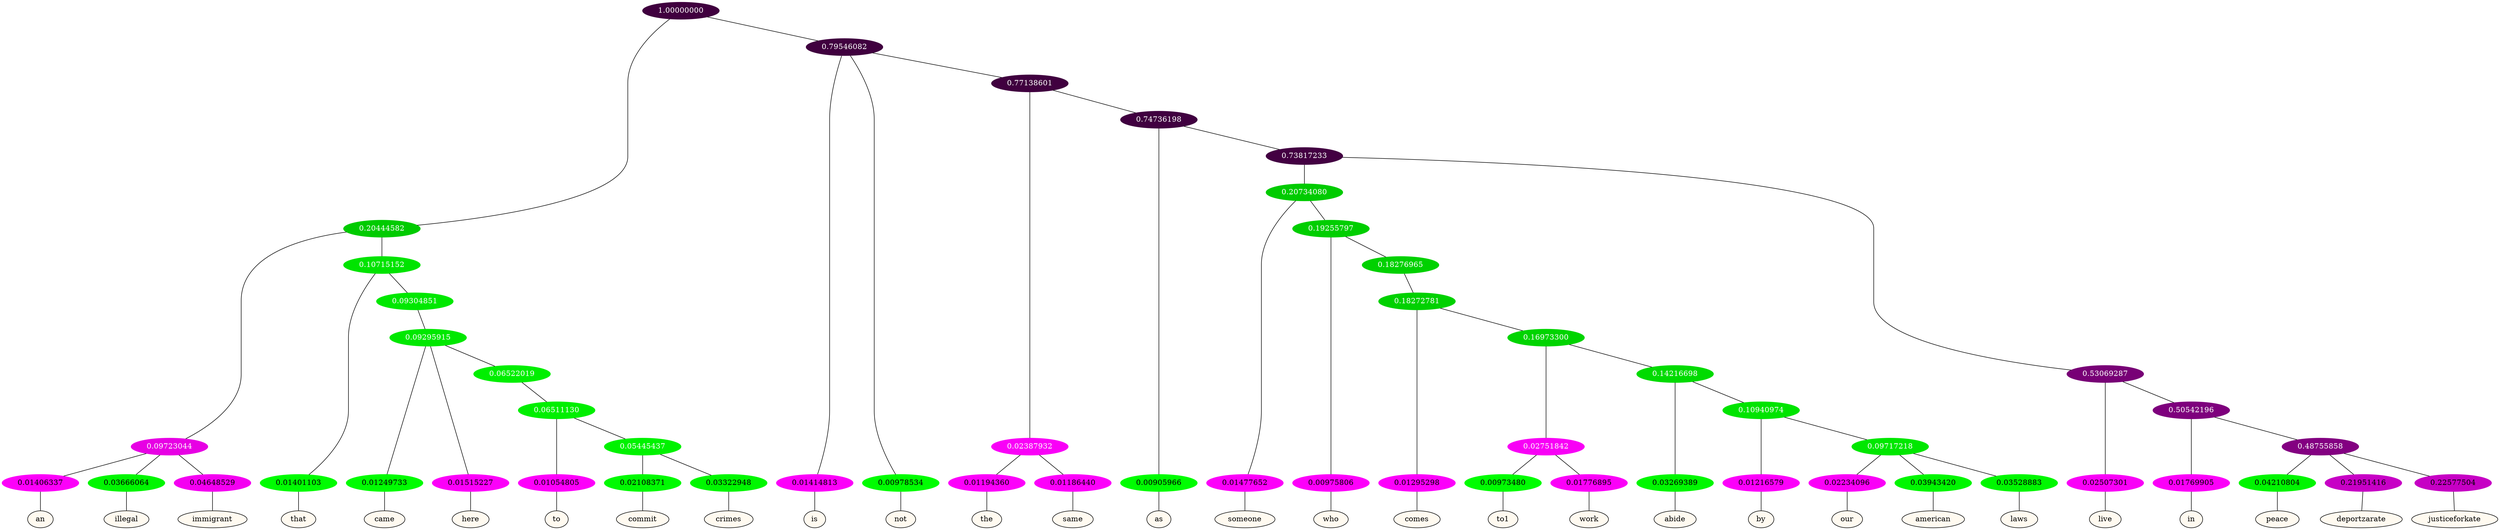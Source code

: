 graph {
	node [format=png height=0.15 nodesep=0.001 ordering=out overlap=prism overlap_scaling=0.01 ranksep=0.001 ratio=0.2 style=filled width=0.15]
	{
		rank=same
		a_w_8 [label=an color=black fillcolor=floralwhite style="filled,solid"]
		a_w_9 [label=illegal color=black fillcolor=floralwhite style="filled,solid"]
		a_w_10 [label=immigrant color=black fillcolor=floralwhite style="filled,solid"]
		a_w_11 [label=that color=black fillcolor=floralwhite style="filled,solid"]
		a_w_20 [label=came color=black fillcolor=floralwhite style="filled,solid"]
		a_w_21 [label=here color=black fillcolor=floralwhite style="filled,solid"]
		a_w_30 [label=to color=black fillcolor=floralwhite style="filled,solid"]
		a_w_36 [label=commit color=black fillcolor=floralwhite style="filled,solid"]
		a_w_37 [label=crimes color=black fillcolor=floralwhite style="filled,solid"]
		a_w_5 [label=is color=black fillcolor=floralwhite style="filled,solid"]
		a_w_6 [label=not color=black fillcolor=floralwhite style="filled,solid"]
		a_w_16 [label=the color=black fillcolor=floralwhite style="filled,solid"]
		a_w_17 [label=same color=black fillcolor=floralwhite style="filled,solid"]
		a_w_18 [label=as color=black fillcolor=floralwhite style="filled,solid"]
		a_w_26 [label=someone color=black fillcolor=floralwhite style="filled,solid"]
		a_w_32 [label=who color=black fillcolor=floralwhite style="filled,solid"]
		a_w_42 [label=comes color=black fillcolor=floralwhite style="filled,solid"]
		a_w_46 [label=to1 color=black fillcolor=floralwhite style="filled,solid"]
		a_w_47 [label=work color=black fillcolor=floralwhite style="filled,solid"]
		a_w_48 [label=abide color=black fillcolor=floralwhite style="filled,solid"]
		a_w_50 [label=by color=black fillcolor=floralwhite style="filled,solid"]
		a_w_52 [label=our color=black fillcolor=floralwhite style="filled,solid"]
		a_w_53 [label=american color=black fillcolor=floralwhite style="filled,solid"]
		a_w_54 [label=laws color=black fillcolor=floralwhite style="filled,solid"]
		a_w_28 [label=live color=black fillcolor=floralwhite style="filled,solid"]
		a_w_34 [label=in color=black fillcolor=floralwhite style="filled,solid"]
		a_w_39 [label=peace color=black fillcolor=floralwhite style="filled,solid"]
		a_w_40 [label=deportzarate color=black fillcolor=floralwhite style="filled,solid"]
		a_w_41 [label=justiceforkate color=black fillcolor=floralwhite style="filled,solid"]
	}
	a_n_8 -- a_w_8
	a_n_9 -- a_w_9
	a_n_10 -- a_w_10
	a_n_11 -- a_w_11
	a_n_20 -- a_w_20
	a_n_21 -- a_w_21
	a_n_30 -- a_w_30
	a_n_36 -- a_w_36
	a_n_37 -- a_w_37
	a_n_5 -- a_w_5
	a_n_6 -- a_w_6
	a_n_16 -- a_w_16
	a_n_17 -- a_w_17
	a_n_18 -- a_w_18
	a_n_26 -- a_w_26
	a_n_32 -- a_w_32
	a_n_42 -- a_w_42
	a_n_46 -- a_w_46
	a_n_47 -- a_w_47
	a_n_48 -- a_w_48
	a_n_50 -- a_w_50
	a_n_52 -- a_w_52
	a_n_53 -- a_w_53
	a_n_54 -- a_w_54
	a_n_28 -- a_w_28
	a_n_34 -- a_w_34
	a_n_39 -- a_w_39
	a_n_40 -- a_w_40
	a_n_41 -- a_w_41
	{
		rank=same
		a_n_8 [label=0.01406337 color="0.835 1.000 0.986" fontcolor=black]
		a_n_9 [label=0.03666064 color="0.334 1.000 0.963" fontcolor=black]
		a_n_10 [label=0.04648529 color="0.835 1.000 0.954" fontcolor=black]
		a_n_11 [label=0.01401103 color="0.334 1.000 0.986" fontcolor=black]
		a_n_20 [label=0.01249733 color="0.334 1.000 0.988" fontcolor=black]
		a_n_21 [label=0.01515227 color="0.835 1.000 0.985" fontcolor=black]
		a_n_30 [label=0.01054805 color="0.835 1.000 0.989" fontcolor=black]
		a_n_36 [label=0.02108371 color="0.334 1.000 0.979" fontcolor=black]
		a_n_37 [label=0.03322948 color="0.334 1.000 0.967" fontcolor=black]
		a_n_5 [label=0.01414813 color="0.835 1.000 0.986" fontcolor=black]
		a_n_6 [label=0.00978534 color="0.334 1.000 0.990" fontcolor=black]
		a_n_16 [label=0.01194360 color="0.835 1.000 0.988" fontcolor=black]
		a_n_17 [label=0.01186440 color="0.835 1.000 0.988" fontcolor=black]
		a_n_18 [label=0.00905966 color="0.334 1.000 0.991" fontcolor=black]
		a_n_26 [label=0.01477652 color="0.835 1.000 0.985" fontcolor=black]
		a_n_32 [label=0.00975806 color="0.835 1.000 0.990" fontcolor=black]
		a_n_42 [label=0.01295298 color="0.835 1.000 0.987" fontcolor=black]
		a_n_46 [label=0.00973480 color="0.334 1.000 0.990" fontcolor=black]
		a_n_47 [label=0.01776895 color="0.835 1.000 0.982" fontcolor=black]
		a_n_48 [label=0.03269389 color="0.334 1.000 0.967" fontcolor=black]
		a_n_50 [label=0.01216579 color="0.835 1.000 0.988" fontcolor=black]
		a_n_52 [label=0.02234096 color="0.835 1.000 0.978" fontcolor=black]
		a_n_53 [label=0.03943420 color="0.334 1.000 0.961" fontcolor=black]
		a_n_54 [label=0.03528883 color="0.334 1.000 0.965" fontcolor=black]
		a_n_28 [label=0.02507301 color="0.835 1.000 0.975" fontcolor=black]
		a_n_34 [label=0.01769905 color="0.835 1.000 0.982" fontcolor=black]
		a_n_39 [label=0.04210804 color="0.334 1.000 0.958" fontcolor=black]
		a_n_40 [label=0.21951416 color="0.835 1.000 0.780" fontcolor=black]
		a_n_41 [label=0.22577504 color="0.835 1.000 0.774" fontcolor=black]
	}
	a_n_0 [label=1.00000000 color="0.835 1.000 0.250" fontcolor=grey99]
	a_n_1 [label=0.20444582 color="0.334 1.000 0.796" fontcolor=grey99]
	a_n_0 -- a_n_1
	a_n_2 [label=0.79546082 color="0.835 1.000 0.250" fontcolor=grey99]
	a_n_0 -- a_n_2
	a_n_3 [label=0.09723044 color="0.835 1.000 0.903" fontcolor=grey99]
	a_n_1 -- a_n_3
	a_n_4 [label=0.10715152 color="0.334 1.000 0.893" fontcolor=grey99]
	a_n_1 -- a_n_4
	a_n_2 -- a_n_5
	a_n_2 -- a_n_6
	a_n_7 [label=0.77138601 color="0.835 1.000 0.250" fontcolor=grey99]
	a_n_2 -- a_n_7
	a_n_3 -- a_n_8
	a_n_3 -- a_n_9
	a_n_3 -- a_n_10
	a_n_4 -- a_n_11
	a_n_12 [label=0.09304851 color="0.334 1.000 0.907" fontcolor=grey99]
	a_n_4 -- a_n_12
	a_n_13 [label=0.02387932 color="0.835 1.000 0.976" fontcolor=grey99]
	a_n_7 -- a_n_13
	a_n_14 [label=0.74736198 color="0.835 1.000 0.253" fontcolor=grey99]
	a_n_7 -- a_n_14
	a_n_15 [label=0.09295915 color="0.334 1.000 0.907" fontcolor=grey99]
	a_n_12 -- a_n_15
	a_n_13 -- a_n_16
	a_n_13 -- a_n_17
	a_n_14 -- a_n_18
	a_n_19 [label=0.73817233 color="0.835 1.000 0.262" fontcolor=grey99]
	a_n_14 -- a_n_19
	a_n_15 -- a_n_20
	a_n_15 -- a_n_21
	a_n_22 [label=0.06522019 color="0.334 1.000 0.935" fontcolor=grey99]
	a_n_15 -- a_n_22
	a_n_23 [label=0.20734080 color="0.334 1.000 0.793" fontcolor=grey99]
	a_n_19 -- a_n_23
	a_n_24 [label=0.53069287 color="0.835 1.000 0.469" fontcolor=grey99]
	a_n_19 -- a_n_24
	a_n_25 [label=0.06511130 color="0.334 1.000 0.935" fontcolor=grey99]
	a_n_22 -- a_n_25
	a_n_23 -- a_n_26
	a_n_27 [label=0.19255797 color="0.334 1.000 0.807" fontcolor=grey99]
	a_n_23 -- a_n_27
	a_n_24 -- a_n_28
	a_n_29 [label=0.50542196 color="0.835 1.000 0.495" fontcolor=grey99]
	a_n_24 -- a_n_29
	a_n_25 -- a_n_30
	a_n_31 [label=0.05445437 color="0.334 1.000 0.946" fontcolor=grey99]
	a_n_25 -- a_n_31
	a_n_27 -- a_n_32
	a_n_33 [label=0.18276965 color="0.334 1.000 0.817" fontcolor=grey99]
	a_n_27 -- a_n_33
	a_n_29 -- a_n_34
	a_n_35 [label=0.48755858 color="0.835 1.000 0.512" fontcolor=grey99]
	a_n_29 -- a_n_35
	a_n_31 -- a_n_36
	a_n_31 -- a_n_37
	a_n_38 [label=0.18272781 color="0.334 1.000 0.817" fontcolor=grey99]
	a_n_33 -- a_n_38
	a_n_35 -- a_n_39
	a_n_35 -- a_n_40
	a_n_35 -- a_n_41
	a_n_38 -- a_n_42
	a_n_43 [label=0.16973300 color="0.334 1.000 0.830" fontcolor=grey99]
	a_n_38 -- a_n_43
	a_n_44 [label=0.02751842 color="0.835 1.000 0.972" fontcolor=grey99]
	a_n_43 -- a_n_44
	a_n_45 [label=0.14216698 color="0.334 1.000 0.858" fontcolor=grey99]
	a_n_43 -- a_n_45
	a_n_44 -- a_n_46
	a_n_44 -- a_n_47
	a_n_45 -- a_n_48
	a_n_49 [label=0.10940974 color="0.334 1.000 0.891" fontcolor=grey99]
	a_n_45 -- a_n_49
	a_n_49 -- a_n_50
	a_n_51 [label=0.09717218 color="0.334 1.000 0.903" fontcolor=grey99]
	a_n_49 -- a_n_51
	a_n_51 -- a_n_52
	a_n_51 -- a_n_53
	a_n_51 -- a_n_54
}
